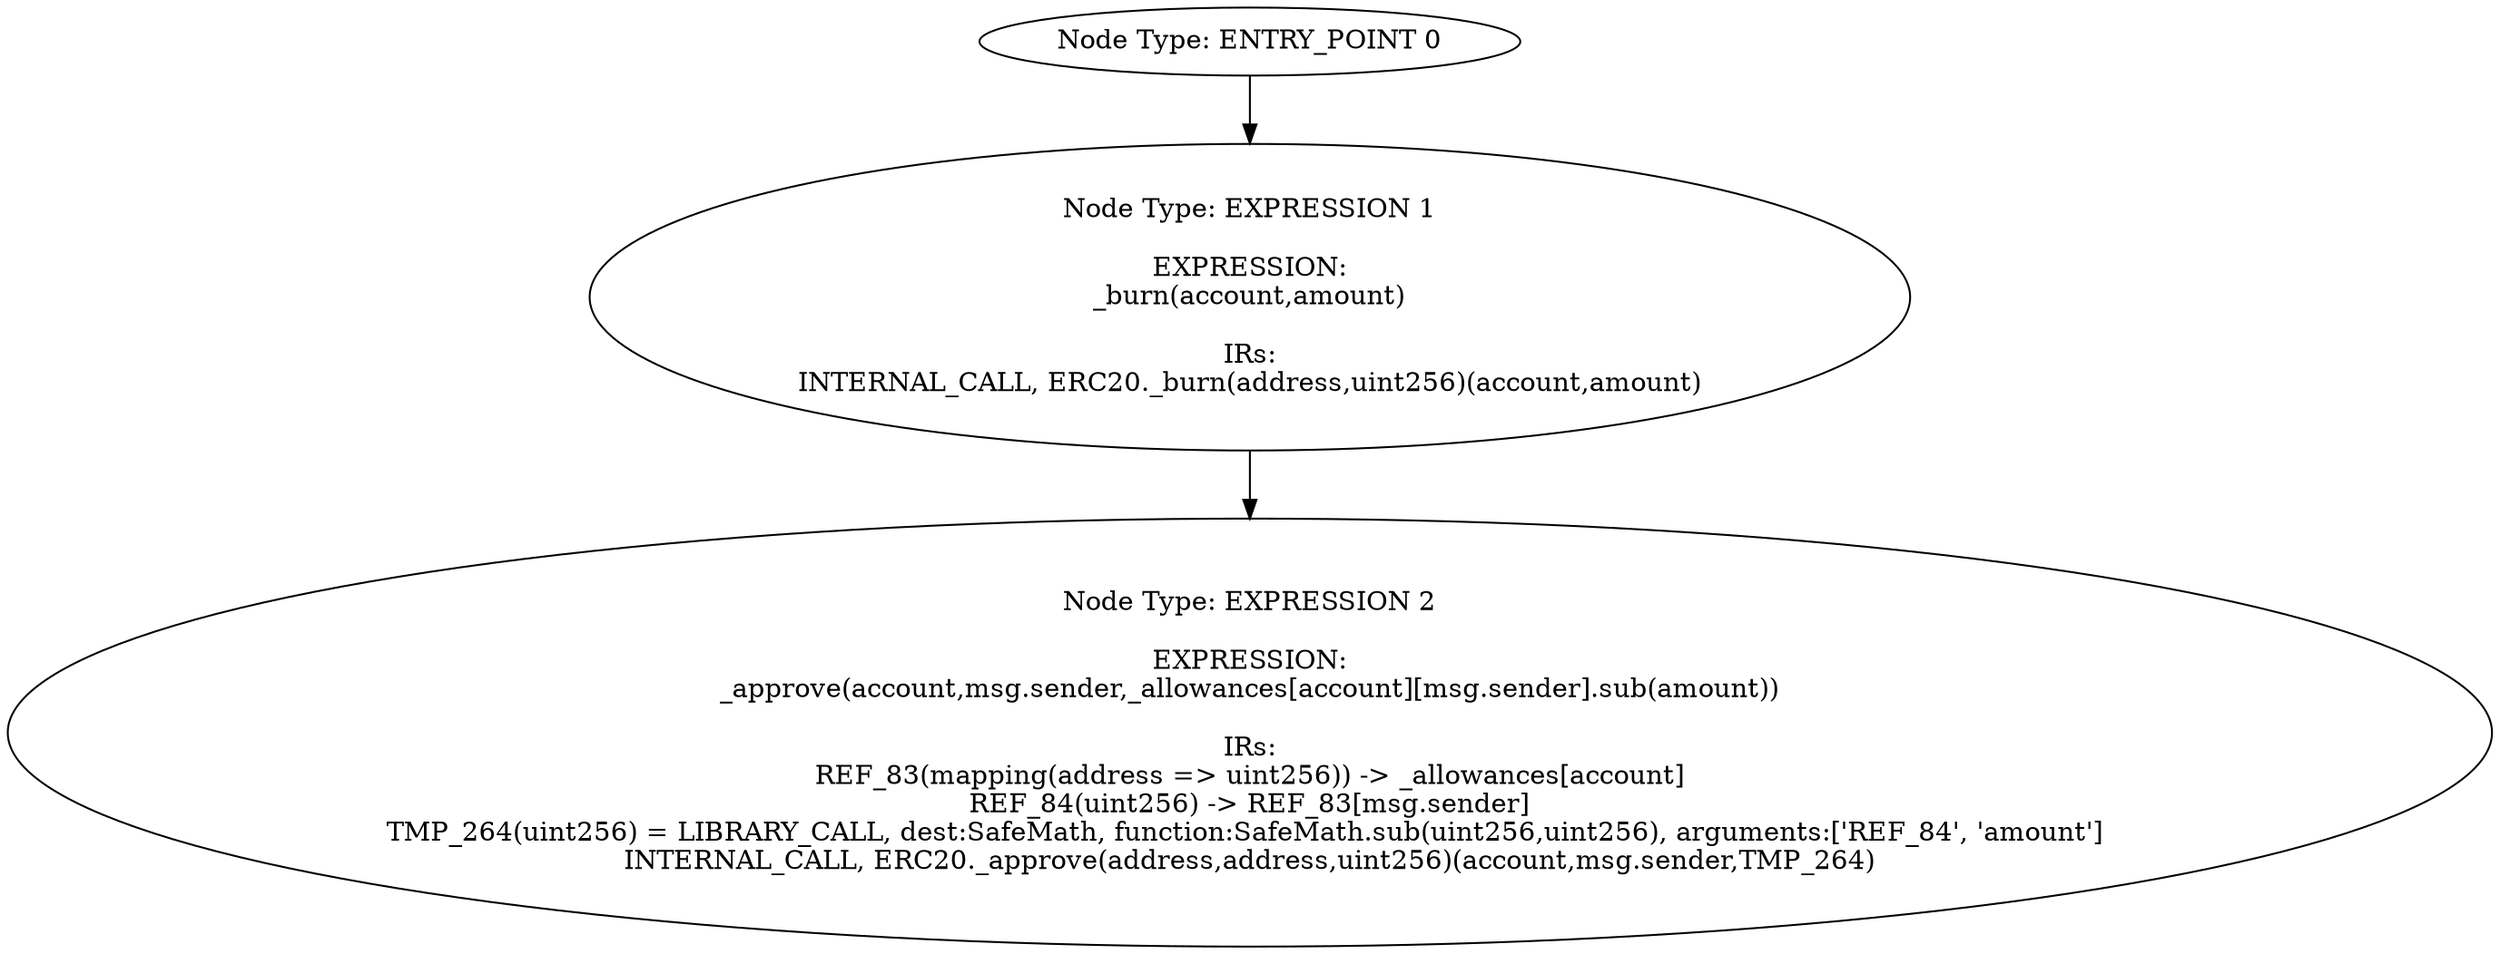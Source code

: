digraph{
0[label="Node Type: ENTRY_POINT 0
"];
0->1;
1[label="Node Type: EXPRESSION 1

EXPRESSION:
_burn(account,amount)

IRs:
INTERNAL_CALL, ERC20._burn(address,uint256)(account,amount)"];
1->2;
2[label="Node Type: EXPRESSION 2

EXPRESSION:
_approve(account,msg.sender,_allowances[account][msg.sender].sub(amount))

IRs:
REF_83(mapping(address => uint256)) -> _allowances[account]
REF_84(uint256) -> REF_83[msg.sender]
TMP_264(uint256) = LIBRARY_CALL, dest:SafeMath, function:SafeMath.sub(uint256,uint256), arguments:['REF_84', 'amount'] 
INTERNAL_CALL, ERC20._approve(address,address,uint256)(account,msg.sender,TMP_264)"];
}
